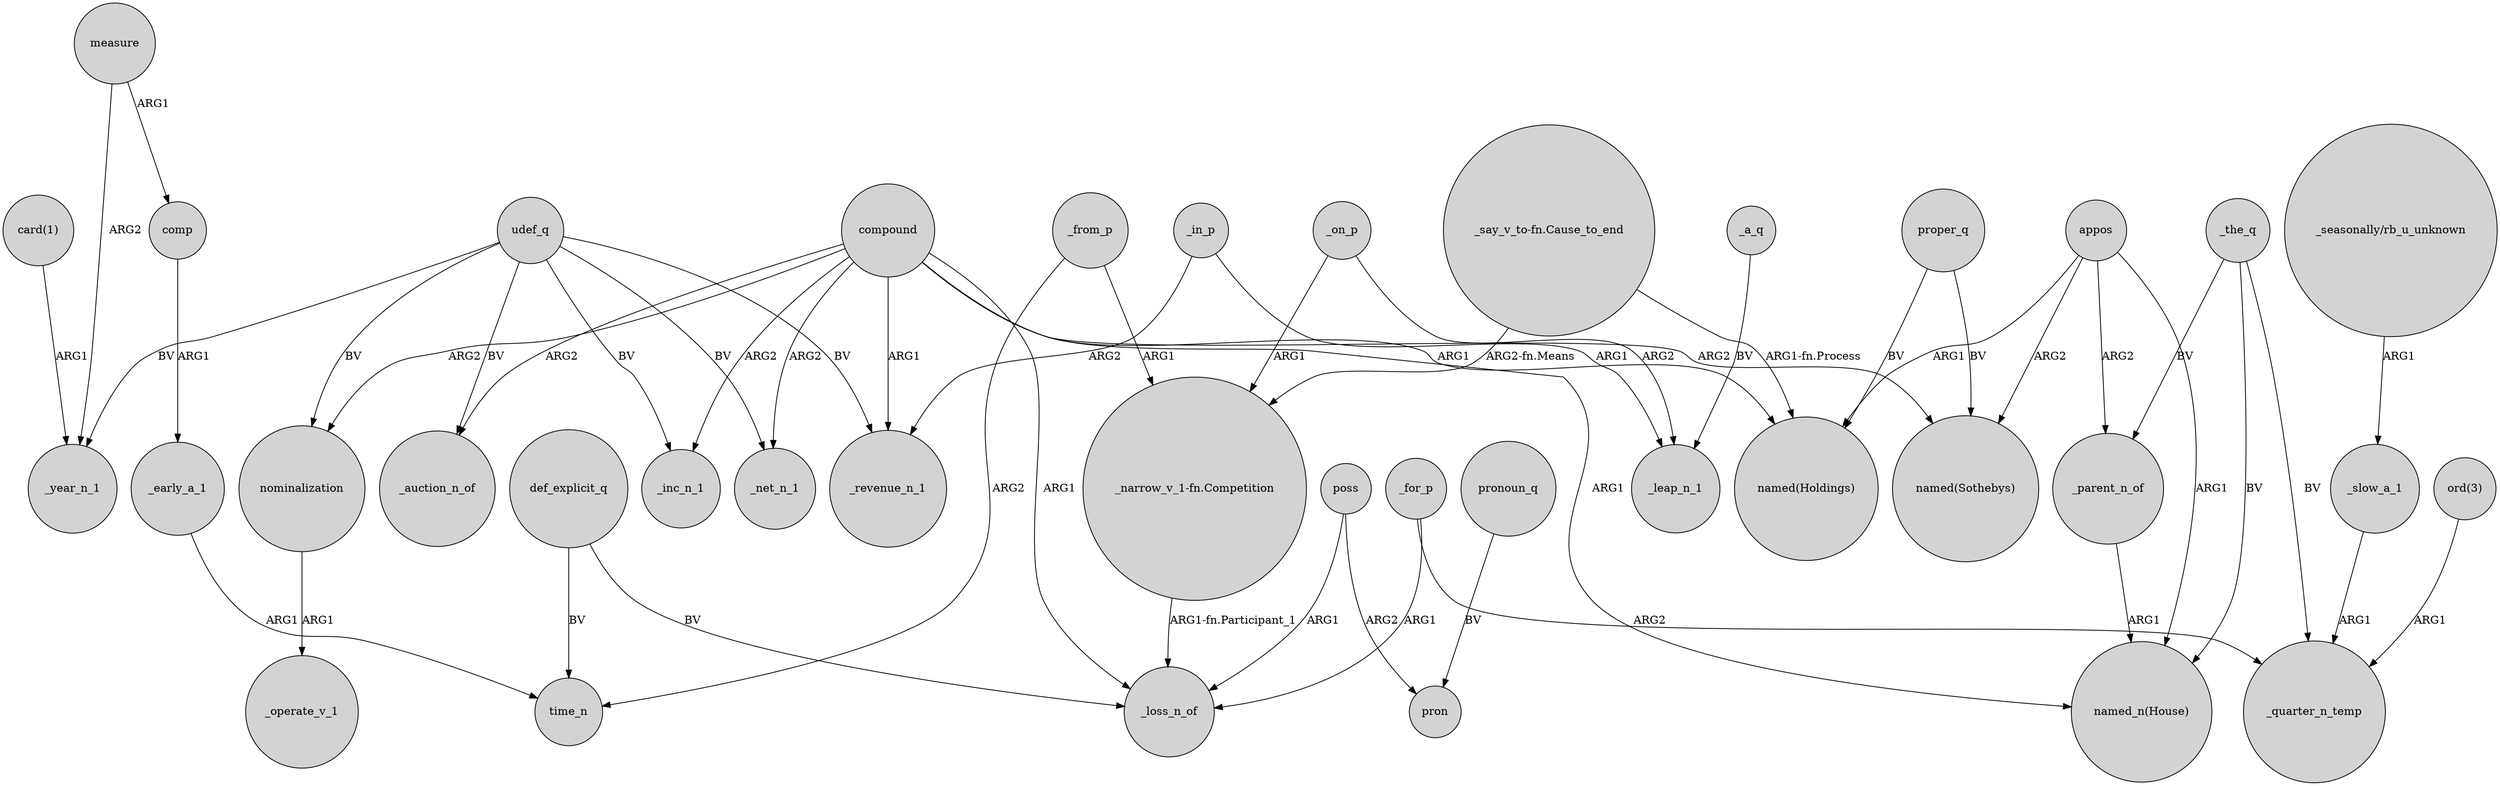 digraph {
	node [shape=circle style=filled]
	_early_a_1 -> time_n [label=ARG1]
	compound -> _net_n_1 [label=ARG2]
	"ord(3)" -> _quarter_n_temp [label=ARG1]
	"_say_v_to-fn.Cause_to_end" -> "named(Holdings)" [label="ARG1-fn.Process"]
	_a_q -> _leap_n_1 [label=BV]
	compound -> _inc_n_1 [label=ARG2]
	_the_q -> _parent_n_of [label=BV]
	"card(1)" -> _year_n_1 [label=ARG1]
	udef_q -> _auction_n_of [label=BV]
	def_explicit_q -> _loss_n_of [label=BV]
	_the_q -> _quarter_n_temp [label=BV]
	udef_q -> nominalization [label=BV]
	compound -> _auction_n_of [label=ARG2]
	nominalization -> _operate_v_1 [label=ARG1]
	compound -> "named_n(House)" [label=ARG1]
	comp -> _early_a_1 [label=ARG1]
	_from_p -> time_n [label=ARG2]
	_on_p -> "_narrow_v_1-fn.Competition" [label=ARG1]
	appos -> "named_n(House)" [label=ARG1]
	_slow_a_1 -> _quarter_n_temp [label=ARG1]
	udef_q -> _revenue_n_1 [label=BV]
	compound -> nominalization [label=ARG2]
	pronoun_q -> pron [label=BV]
	udef_q -> _inc_n_1 [label=BV]
	measure -> _year_n_1 [label=ARG2]
	proper_q -> "named(Holdings)" [label=BV]
	poss -> pron [label=ARG2]
	proper_q -> "named(Sothebys)" [label=BV]
	"_say_v_to-fn.Cause_to_end" -> "_narrow_v_1-fn.Competition" [label="ARG2-fn.Means"]
	appos -> _parent_n_of [label=ARG2]
	appos -> "named(Sothebys)" [label=ARG2]
	_from_p -> "_narrow_v_1-fn.Competition" [label=ARG1]
	_for_p -> _quarter_n_temp [label=ARG2]
	_in_p -> _leap_n_1 [label=ARG1]
	_the_q -> "named_n(House)" [label=BV]
	_for_p -> _loss_n_of [label=ARG1]
	compound -> _loss_n_of [label=ARG1]
	udef_q -> _net_n_1 [label=BV]
	_parent_n_of -> "named_n(House)" [label=ARG1]
	compound -> "named(Sothebys)" [label=ARG2]
	_in_p -> _revenue_n_1 [label=ARG2]
	_on_p -> _leap_n_1 [label=ARG2]
	measure -> comp [label=ARG1]
	compound -> "named(Holdings)" [label=ARG1]
	def_explicit_q -> time_n [label=BV]
	udef_q -> _year_n_1 [label=BV]
	"_seasonally/rb_u_unknown" -> _slow_a_1 [label=ARG1]
	appos -> "named(Holdings)" [label=ARG1]
	"_narrow_v_1-fn.Competition" -> _loss_n_of [label="ARG1-fn.Participant_1"]
	compound -> _revenue_n_1 [label=ARG1]
	poss -> _loss_n_of [label=ARG1]
}
